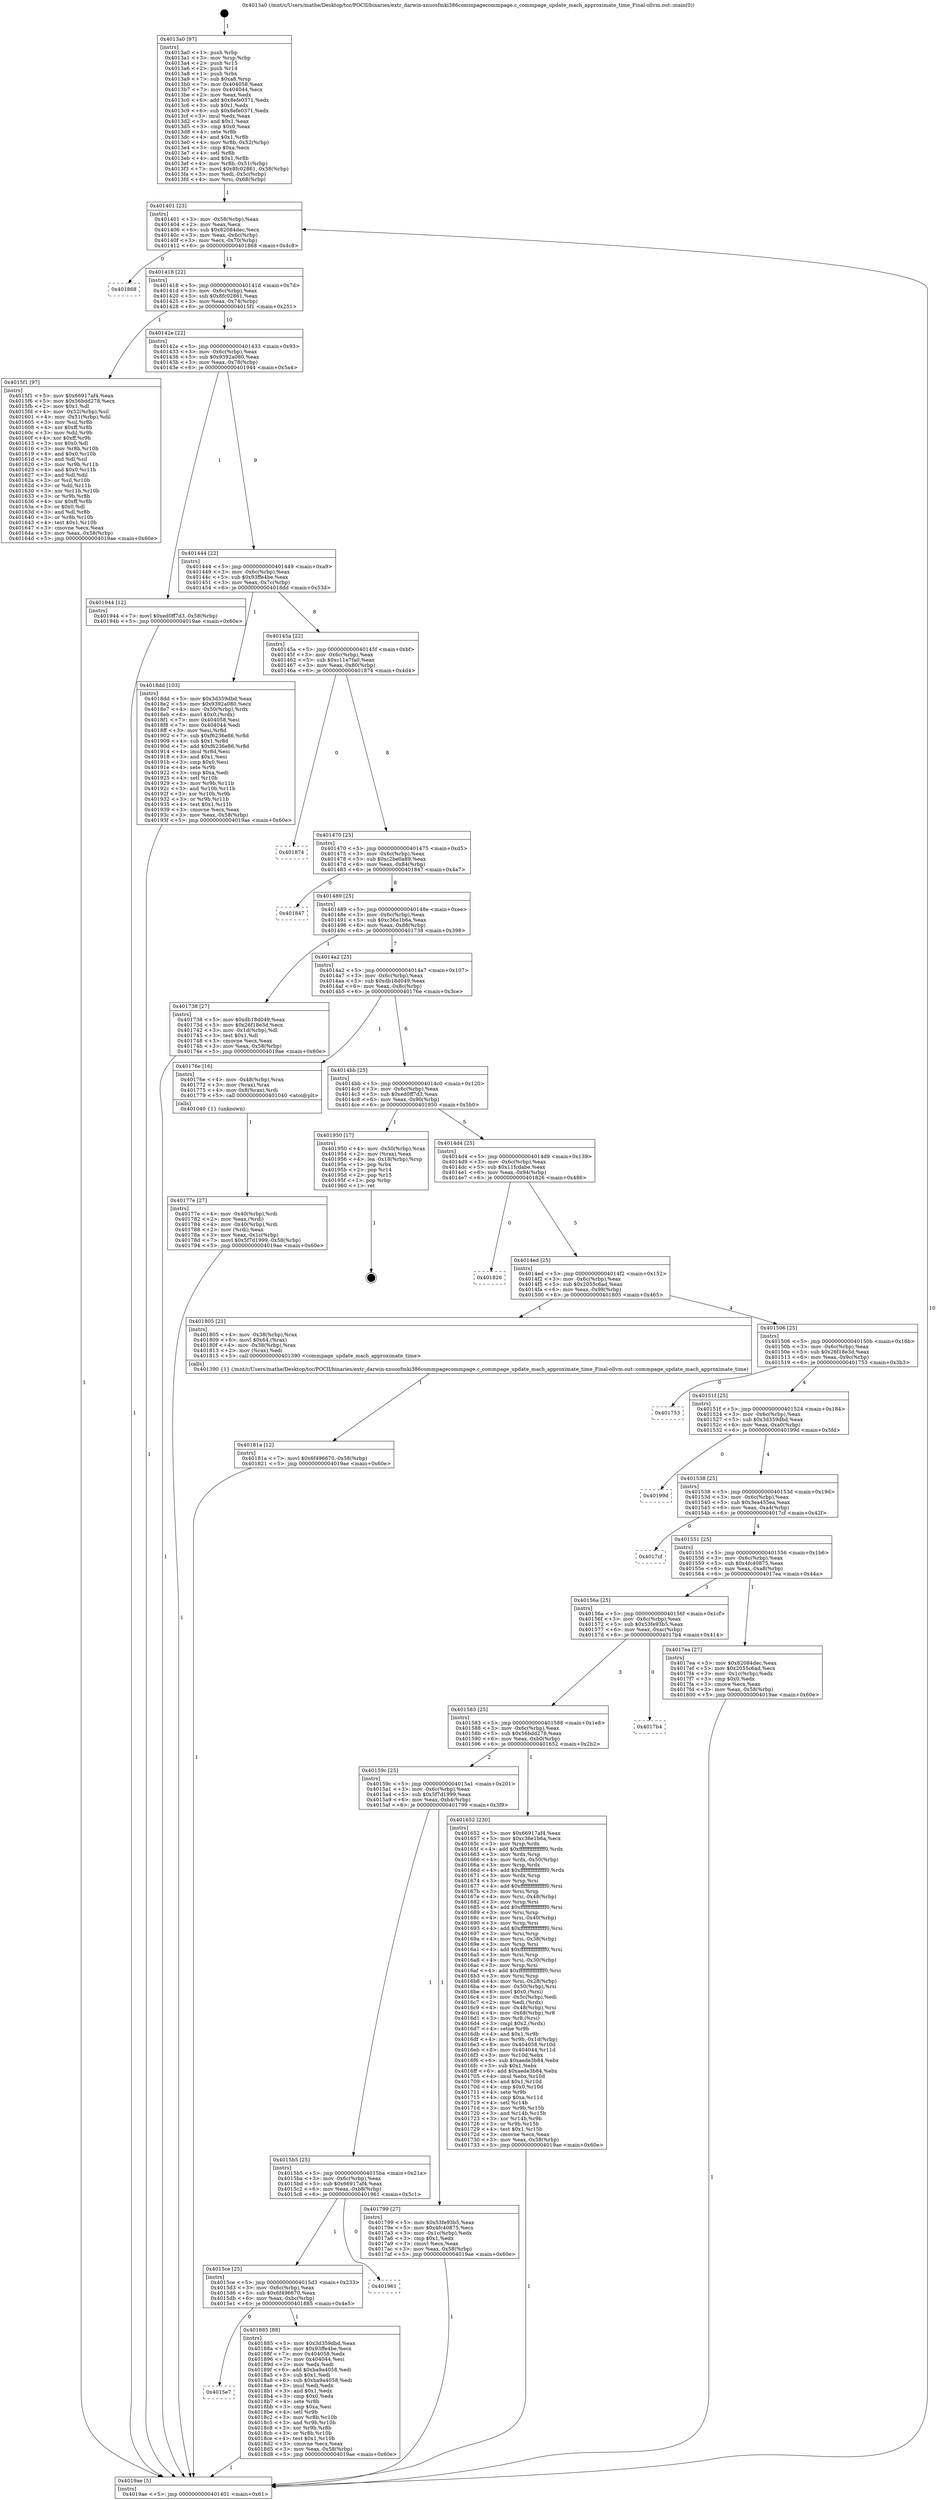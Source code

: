 digraph "0x4013a0" {
  label = "0x4013a0 (/mnt/c/Users/mathe/Desktop/tcc/POCII/binaries/extr_darwin-xnuosfmki386commpagecommpage.c_commpage_update_mach_approximate_time_Final-ollvm.out::main(0))"
  labelloc = "t"
  node[shape=record]

  Entry [label="",width=0.3,height=0.3,shape=circle,fillcolor=black,style=filled]
  "0x401401" [label="{
     0x401401 [23]\l
     | [instrs]\l
     &nbsp;&nbsp;0x401401 \<+3\>: mov -0x58(%rbp),%eax\l
     &nbsp;&nbsp;0x401404 \<+2\>: mov %eax,%ecx\l
     &nbsp;&nbsp;0x401406 \<+6\>: sub $0x82084dec,%ecx\l
     &nbsp;&nbsp;0x40140c \<+3\>: mov %eax,-0x6c(%rbp)\l
     &nbsp;&nbsp;0x40140f \<+3\>: mov %ecx,-0x70(%rbp)\l
     &nbsp;&nbsp;0x401412 \<+6\>: je 0000000000401868 \<main+0x4c8\>\l
  }"]
  "0x401868" [label="{
     0x401868\l
  }", style=dashed]
  "0x401418" [label="{
     0x401418 [22]\l
     | [instrs]\l
     &nbsp;&nbsp;0x401418 \<+5\>: jmp 000000000040141d \<main+0x7d\>\l
     &nbsp;&nbsp;0x40141d \<+3\>: mov -0x6c(%rbp),%eax\l
     &nbsp;&nbsp;0x401420 \<+5\>: sub $0x8fc02861,%eax\l
     &nbsp;&nbsp;0x401425 \<+3\>: mov %eax,-0x74(%rbp)\l
     &nbsp;&nbsp;0x401428 \<+6\>: je 00000000004015f1 \<main+0x251\>\l
  }"]
  Exit [label="",width=0.3,height=0.3,shape=circle,fillcolor=black,style=filled,peripheries=2]
  "0x4015f1" [label="{
     0x4015f1 [97]\l
     | [instrs]\l
     &nbsp;&nbsp;0x4015f1 \<+5\>: mov $0x66917af4,%eax\l
     &nbsp;&nbsp;0x4015f6 \<+5\>: mov $0x56bdd278,%ecx\l
     &nbsp;&nbsp;0x4015fb \<+2\>: mov $0x1,%dl\l
     &nbsp;&nbsp;0x4015fd \<+4\>: mov -0x52(%rbp),%sil\l
     &nbsp;&nbsp;0x401601 \<+4\>: mov -0x51(%rbp),%dil\l
     &nbsp;&nbsp;0x401605 \<+3\>: mov %sil,%r8b\l
     &nbsp;&nbsp;0x401608 \<+4\>: xor $0xff,%r8b\l
     &nbsp;&nbsp;0x40160c \<+3\>: mov %dil,%r9b\l
     &nbsp;&nbsp;0x40160f \<+4\>: xor $0xff,%r9b\l
     &nbsp;&nbsp;0x401613 \<+3\>: xor $0x0,%dl\l
     &nbsp;&nbsp;0x401616 \<+3\>: mov %r8b,%r10b\l
     &nbsp;&nbsp;0x401619 \<+4\>: and $0x0,%r10b\l
     &nbsp;&nbsp;0x40161d \<+3\>: and %dl,%sil\l
     &nbsp;&nbsp;0x401620 \<+3\>: mov %r9b,%r11b\l
     &nbsp;&nbsp;0x401623 \<+4\>: and $0x0,%r11b\l
     &nbsp;&nbsp;0x401627 \<+3\>: and %dl,%dil\l
     &nbsp;&nbsp;0x40162a \<+3\>: or %sil,%r10b\l
     &nbsp;&nbsp;0x40162d \<+3\>: or %dil,%r11b\l
     &nbsp;&nbsp;0x401630 \<+3\>: xor %r11b,%r10b\l
     &nbsp;&nbsp;0x401633 \<+3\>: or %r9b,%r8b\l
     &nbsp;&nbsp;0x401636 \<+4\>: xor $0xff,%r8b\l
     &nbsp;&nbsp;0x40163a \<+3\>: or $0x0,%dl\l
     &nbsp;&nbsp;0x40163d \<+3\>: and %dl,%r8b\l
     &nbsp;&nbsp;0x401640 \<+3\>: or %r8b,%r10b\l
     &nbsp;&nbsp;0x401643 \<+4\>: test $0x1,%r10b\l
     &nbsp;&nbsp;0x401647 \<+3\>: cmovne %ecx,%eax\l
     &nbsp;&nbsp;0x40164a \<+3\>: mov %eax,-0x58(%rbp)\l
     &nbsp;&nbsp;0x40164d \<+5\>: jmp 00000000004019ae \<main+0x60e\>\l
  }"]
  "0x40142e" [label="{
     0x40142e [22]\l
     | [instrs]\l
     &nbsp;&nbsp;0x40142e \<+5\>: jmp 0000000000401433 \<main+0x93\>\l
     &nbsp;&nbsp;0x401433 \<+3\>: mov -0x6c(%rbp),%eax\l
     &nbsp;&nbsp;0x401436 \<+5\>: sub $0x9392a080,%eax\l
     &nbsp;&nbsp;0x40143b \<+3\>: mov %eax,-0x78(%rbp)\l
     &nbsp;&nbsp;0x40143e \<+6\>: je 0000000000401944 \<main+0x5a4\>\l
  }"]
  "0x4019ae" [label="{
     0x4019ae [5]\l
     | [instrs]\l
     &nbsp;&nbsp;0x4019ae \<+5\>: jmp 0000000000401401 \<main+0x61\>\l
  }"]
  "0x4013a0" [label="{
     0x4013a0 [97]\l
     | [instrs]\l
     &nbsp;&nbsp;0x4013a0 \<+1\>: push %rbp\l
     &nbsp;&nbsp;0x4013a1 \<+3\>: mov %rsp,%rbp\l
     &nbsp;&nbsp;0x4013a4 \<+2\>: push %r15\l
     &nbsp;&nbsp;0x4013a6 \<+2\>: push %r14\l
     &nbsp;&nbsp;0x4013a8 \<+1\>: push %rbx\l
     &nbsp;&nbsp;0x4013a9 \<+7\>: sub $0xa8,%rsp\l
     &nbsp;&nbsp;0x4013b0 \<+7\>: mov 0x404058,%eax\l
     &nbsp;&nbsp;0x4013b7 \<+7\>: mov 0x404044,%ecx\l
     &nbsp;&nbsp;0x4013be \<+2\>: mov %eax,%edx\l
     &nbsp;&nbsp;0x4013c0 \<+6\>: add $0x8efe0371,%edx\l
     &nbsp;&nbsp;0x4013c6 \<+3\>: sub $0x1,%edx\l
     &nbsp;&nbsp;0x4013c9 \<+6\>: sub $0x8efe0371,%edx\l
     &nbsp;&nbsp;0x4013cf \<+3\>: imul %edx,%eax\l
     &nbsp;&nbsp;0x4013d2 \<+3\>: and $0x1,%eax\l
     &nbsp;&nbsp;0x4013d5 \<+3\>: cmp $0x0,%eax\l
     &nbsp;&nbsp;0x4013d8 \<+4\>: sete %r8b\l
     &nbsp;&nbsp;0x4013dc \<+4\>: and $0x1,%r8b\l
     &nbsp;&nbsp;0x4013e0 \<+4\>: mov %r8b,-0x52(%rbp)\l
     &nbsp;&nbsp;0x4013e4 \<+3\>: cmp $0xa,%ecx\l
     &nbsp;&nbsp;0x4013e7 \<+4\>: setl %r8b\l
     &nbsp;&nbsp;0x4013eb \<+4\>: and $0x1,%r8b\l
     &nbsp;&nbsp;0x4013ef \<+4\>: mov %r8b,-0x51(%rbp)\l
     &nbsp;&nbsp;0x4013f3 \<+7\>: movl $0x8fc02861,-0x58(%rbp)\l
     &nbsp;&nbsp;0x4013fa \<+3\>: mov %edi,-0x5c(%rbp)\l
     &nbsp;&nbsp;0x4013fd \<+4\>: mov %rsi,-0x68(%rbp)\l
  }"]
  "0x4015e7" [label="{
     0x4015e7\l
  }", style=dashed]
  "0x401944" [label="{
     0x401944 [12]\l
     | [instrs]\l
     &nbsp;&nbsp;0x401944 \<+7\>: movl $0xed0ff7d3,-0x58(%rbp)\l
     &nbsp;&nbsp;0x40194b \<+5\>: jmp 00000000004019ae \<main+0x60e\>\l
  }"]
  "0x401444" [label="{
     0x401444 [22]\l
     | [instrs]\l
     &nbsp;&nbsp;0x401444 \<+5\>: jmp 0000000000401449 \<main+0xa9\>\l
     &nbsp;&nbsp;0x401449 \<+3\>: mov -0x6c(%rbp),%eax\l
     &nbsp;&nbsp;0x40144c \<+5\>: sub $0x93ffe4be,%eax\l
     &nbsp;&nbsp;0x401451 \<+3\>: mov %eax,-0x7c(%rbp)\l
     &nbsp;&nbsp;0x401454 \<+6\>: je 00000000004018dd \<main+0x53d\>\l
  }"]
  "0x401885" [label="{
     0x401885 [88]\l
     | [instrs]\l
     &nbsp;&nbsp;0x401885 \<+5\>: mov $0x3d359dbd,%eax\l
     &nbsp;&nbsp;0x40188a \<+5\>: mov $0x93ffe4be,%ecx\l
     &nbsp;&nbsp;0x40188f \<+7\>: mov 0x404058,%edx\l
     &nbsp;&nbsp;0x401896 \<+7\>: mov 0x404044,%esi\l
     &nbsp;&nbsp;0x40189d \<+2\>: mov %edx,%edi\l
     &nbsp;&nbsp;0x40189f \<+6\>: add $0xba9a4058,%edi\l
     &nbsp;&nbsp;0x4018a5 \<+3\>: sub $0x1,%edi\l
     &nbsp;&nbsp;0x4018a8 \<+6\>: sub $0xba9a4058,%edi\l
     &nbsp;&nbsp;0x4018ae \<+3\>: imul %edi,%edx\l
     &nbsp;&nbsp;0x4018b1 \<+3\>: and $0x1,%edx\l
     &nbsp;&nbsp;0x4018b4 \<+3\>: cmp $0x0,%edx\l
     &nbsp;&nbsp;0x4018b7 \<+4\>: sete %r8b\l
     &nbsp;&nbsp;0x4018bb \<+3\>: cmp $0xa,%esi\l
     &nbsp;&nbsp;0x4018be \<+4\>: setl %r9b\l
     &nbsp;&nbsp;0x4018c2 \<+3\>: mov %r8b,%r10b\l
     &nbsp;&nbsp;0x4018c5 \<+3\>: and %r9b,%r10b\l
     &nbsp;&nbsp;0x4018c8 \<+3\>: xor %r9b,%r8b\l
     &nbsp;&nbsp;0x4018cb \<+3\>: or %r8b,%r10b\l
     &nbsp;&nbsp;0x4018ce \<+4\>: test $0x1,%r10b\l
     &nbsp;&nbsp;0x4018d2 \<+3\>: cmovne %ecx,%eax\l
     &nbsp;&nbsp;0x4018d5 \<+3\>: mov %eax,-0x58(%rbp)\l
     &nbsp;&nbsp;0x4018d8 \<+5\>: jmp 00000000004019ae \<main+0x60e\>\l
  }"]
  "0x4018dd" [label="{
     0x4018dd [103]\l
     | [instrs]\l
     &nbsp;&nbsp;0x4018dd \<+5\>: mov $0x3d359dbd,%eax\l
     &nbsp;&nbsp;0x4018e2 \<+5\>: mov $0x9392a080,%ecx\l
     &nbsp;&nbsp;0x4018e7 \<+4\>: mov -0x50(%rbp),%rdx\l
     &nbsp;&nbsp;0x4018eb \<+6\>: movl $0x0,(%rdx)\l
     &nbsp;&nbsp;0x4018f1 \<+7\>: mov 0x404058,%esi\l
     &nbsp;&nbsp;0x4018f8 \<+7\>: mov 0x404044,%edi\l
     &nbsp;&nbsp;0x4018ff \<+3\>: mov %esi,%r8d\l
     &nbsp;&nbsp;0x401902 \<+7\>: sub $0xf6236e86,%r8d\l
     &nbsp;&nbsp;0x401909 \<+4\>: sub $0x1,%r8d\l
     &nbsp;&nbsp;0x40190d \<+7\>: add $0xf6236e86,%r8d\l
     &nbsp;&nbsp;0x401914 \<+4\>: imul %r8d,%esi\l
     &nbsp;&nbsp;0x401918 \<+3\>: and $0x1,%esi\l
     &nbsp;&nbsp;0x40191b \<+3\>: cmp $0x0,%esi\l
     &nbsp;&nbsp;0x40191e \<+4\>: sete %r9b\l
     &nbsp;&nbsp;0x401922 \<+3\>: cmp $0xa,%edi\l
     &nbsp;&nbsp;0x401925 \<+4\>: setl %r10b\l
     &nbsp;&nbsp;0x401929 \<+3\>: mov %r9b,%r11b\l
     &nbsp;&nbsp;0x40192c \<+3\>: and %r10b,%r11b\l
     &nbsp;&nbsp;0x40192f \<+3\>: xor %r10b,%r9b\l
     &nbsp;&nbsp;0x401932 \<+3\>: or %r9b,%r11b\l
     &nbsp;&nbsp;0x401935 \<+4\>: test $0x1,%r11b\l
     &nbsp;&nbsp;0x401939 \<+3\>: cmovne %ecx,%eax\l
     &nbsp;&nbsp;0x40193c \<+3\>: mov %eax,-0x58(%rbp)\l
     &nbsp;&nbsp;0x40193f \<+5\>: jmp 00000000004019ae \<main+0x60e\>\l
  }"]
  "0x40145a" [label="{
     0x40145a [22]\l
     | [instrs]\l
     &nbsp;&nbsp;0x40145a \<+5\>: jmp 000000000040145f \<main+0xbf\>\l
     &nbsp;&nbsp;0x40145f \<+3\>: mov -0x6c(%rbp),%eax\l
     &nbsp;&nbsp;0x401462 \<+5\>: sub $0xc11e7fa0,%eax\l
     &nbsp;&nbsp;0x401467 \<+3\>: mov %eax,-0x80(%rbp)\l
     &nbsp;&nbsp;0x40146a \<+6\>: je 0000000000401874 \<main+0x4d4\>\l
  }"]
  "0x4015ce" [label="{
     0x4015ce [25]\l
     | [instrs]\l
     &nbsp;&nbsp;0x4015ce \<+5\>: jmp 00000000004015d3 \<main+0x233\>\l
     &nbsp;&nbsp;0x4015d3 \<+3\>: mov -0x6c(%rbp),%eax\l
     &nbsp;&nbsp;0x4015d6 \<+5\>: sub $0x6f496670,%eax\l
     &nbsp;&nbsp;0x4015db \<+6\>: mov %eax,-0xbc(%rbp)\l
     &nbsp;&nbsp;0x4015e1 \<+6\>: je 0000000000401885 \<main+0x4e5\>\l
  }"]
  "0x401874" [label="{
     0x401874\l
  }", style=dashed]
  "0x401470" [label="{
     0x401470 [25]\l
     | [instrs]\l
     &nbsp;&nbsp;0x401470 \<+5\>: jmp 0000000000401475 \<main+0xd5\>\l
     &nbsp;&nbsp;0x401475 \<+3\>: mov -0x6c(%rbp),%eax\l
     &nbsp;&nbsp;0x401478 \<+5\>: sub $0xc2be0a89,%eax\l
     &nbsp;&nbsp;0x40147d \<+6\>: mov %eax,-0x84(%rbp)\l
     &nbsp;&nbsp;0x401483 \<+6\>: je 0000000000401847 \<main+0x4a7\>\l
  }"]
  "0x401961" [label="{
     0x401961\l
  }", style=dashed]
  "0x401847" [label="{
     0x401847\l
  }", style=dashed]
  "0x401489" [label="{
     0x401489 [25]\l
     | [instrs]\l
     &nbsp;&nbsp;0x401489 \<+5\>: jmp 000000000040148e \<main+0xee\>\l
     &nbsp;&nbsp;0x40148e \<+3\>: mov -0x6c(%rbp),%eax\l
     &nbsp;&nbsp;0x401491 \<+5\>: sub $0xc36e1b6a,%eax\l
     &nbsp;&nbsp;0x401496 \<+6\>: mov %eax,-0x88(%rbp)\l
     &nbsp;&nbsp;0x40149c \<+6\>: je 0000000000401738 \<main+0x398\>\l
  }"]
  "0x40181a" [label="{
     0x40181a [12]\l
     | [instrs]\l
     &nbsp;&nbsp;0x40181a \<+7\>: movl $0x6f496670,-0x58(%rbp)\l
     &nbsp;&nbsp;0x401821 \<+5\>: jmp 00000000004019ae \<main+0x60e\>\l
  }"]
  "0x401738" [label="{
     0x401738 [27]\l
     | [instrs]\l
     &nbsp;&nbsp;0x401738 \<+5\>: mov $0xdb18d049,%eax\l
     &nbsp;&nbsp;0x40173d \<+5\>: mov $0x26f18e3d,%ecx\l
     &nbsp;&nbsp;0x401742 \<+3\>: mov -0x1d(%rbp),%dl\l
     &nbsp;&nbsp;0x401745 \<+3\>: test $0x1,%dl\l
     &nbsp;&nbsp;0x401748 \<+3\>: cmovne %ecx,%eax\l
     &nbsp;&nbsp;0x40174b \<+3\>: mov %eax,-0x58(%rbp)\l
     &nbsp;&nbsp;0x40174e \<+5\>: jmp 00000000004019ae \<main+0x60e\>\l
  }"]
  "0x4014a2" [label="{
     0x4014a2 [25]\l
     | [instrs]\l
     &nbsp;&nbsp;0x4014a2 \<+5\>: jmp 00000000004014a7 \<main+0x107\>\l
     &nbsp;&nbsp;0x4014a7 \<+3\>: mov -0x6c(%rbp),%eax\l
     &nbsp;&nbsp;0x4014aa \<+5\>: sub $0xdb18d049,%eax\l
     &nbsp;&nbsp;0x4014af \<+6\>: mov %eax,-0x8c(%rbp)\l
     &nbsp;&nbsp;0x4014b5 \<+6\>: je 000000000040176e \<main+0x3ce\>\l
  }"]
  "0x4015b5" [label="{
     0x4015b5 [25]\l
     | [instrs]\l
     &nbsp;&nbsp;0x4015b5 \<+5\>: jmp 00000000004015ba \<main+0x21a\>\l
     &nbsp;&nbsp;0x4015ba \<+3\>: mov -0x6c(%rbp),%eax\l
     &nbsp;&nbsp;0x4015bd \<+5\>: sub $0x66917af4,%eax\l
     &nbsp;&nbsp;0x4015c2 \<+6\>: mov %eax,-0xb8(%rbp)\l
     &nbsp;&nbsp;0x4015c8 \<+6\>: je 0000000000401961 \<main+0x5c1\>\l
  }"]
  "0x40176e" [label="{
     0x40176e [16]\l
     | [instrs]\l
     &nbsp;&nbsp;0x40176e \<+4\>: mov -0x48(%rbp),%rax\l
     &nbsp;&nbsp;0x401772 \<+3\>: mov (%rax),%rax\l
     &nbsp;&nbsp;0x401775 \<+4\>: mov 0x8(%rax),%rdi\l
     &nbsp;&nbsp;0x401779 \<+5\>: call 0000000000401040 \<atoi@plt\>\l
     | [calls]\l
     &nbsp;&nbsp;0x401040 \{1\} (unknown)\l
  }"]
  "0x4014bb" [label="{
     0x4014bb [25]\l
     | [instrs]\l
     &nbsp;&nbsp;0x4014bb \<+5\>: jmp 00000000004014c0 \<main+0x120\>\l
     &nbsp;&nbsp;0x4014c0 \<+3\>: mov -0x6c(%rbp),%eax\l
     &nbsp;&nbsp;0x4014c3 \<+5\>: sub $0xed0ff7d3,%eax\l
     &nbsp;&nbsp;0x4014c8 \<+6\>: mov %eax,-0x90(%rbp)\l
     &nbsp;&nbsp;0x4014ce \<+6\>: je 0000000000401950 \<main+0x5b0\>\l
  }"]
  "0x401799" [label="{
     0x401799 [27]\l
     | [instrs]\l
     &nbsp;&nbsp;0x401799 \<+5\>: mov $0x53fe93b5,%eax\l
     &nbsp;&nbsp;0x40179e \<+5\>: mov $0x4fc40875,%ecx\l
     &nbsp;&nbsp;0x4017a3 \<+3\>: mov -0x1c(%rbp),%edx\l
     &nbsp;&nbsp;0x4017a6 \<+3\>: cmp $0x1,%edx\l
     &nbsp;&nbsp;0x4017a9 \<+3\>: cmovl %ecx,%eax\l
     &nbsp;&nbsp;0x4017ac \<+3\>: mov %eax,-0x58(%rbp)\l
     &nbsp;&nbsp;0x4017af \<+5\>: jmp 00000000004019ae \<main+0x60e\>\l
  }"]
  "0x401950" [label="{
     0x401950 [17]\l
     | [instrs]\l
     &nbsp;&nbsp;0x401950 \<+4\>: mov -0x50(%rbp),%rax\l
     &nbsp;&nbsp;0x401954 \<+2\>: mov (%rax),%eax\l
     &nbsp;&nbsp;0x401956 \<+4\>: lea -0x18(%rbp),%rsp\l
     &nbsp;&nbsp;0x40195a \<+1\>: pop %rbx\l
     &nbsp;&nbsp;0x40195b \<+2\>: pop %r14\l
     &nbsp;&nbsp;0x40195d \<+2\>: pop %r15\l
     &nbsp;&nbsp;0x40195f \<+1\>: pop %rbp\l
     &nbsp;&nbsp;0x401960 \<+1\>: ret\l
  }"]
  "0x4014d4" [label="{
     0x4014d4 [25]\l
     | [instrs]\l
     &nbsp;&nbsp;0x4014d4 \<+5\>: jmp 00000000004014d9 \<main+0x139\>\l
     &nbsp;&nbsp;0x4014d9 \<+3\>: mov -0x6c(%rbp),%eax\l
     &nbsp;&nbsp;0x4014dc \<+5\>: sub $0x11fcdabe,%eax\l
     &nbsp;&nbsp;0x4014e1 \<+6\>: mov %eax,-0x94(%rbp)\l
     &nbsp;&nbsp;0x4014e7 \<+6\>: je 0000000000401826 \<main+0x486\>\l
  }"]
  "0x40177e" [label="{
     0x40177e [27]\l
     | [instrs]\l
     &nbsp;&nbsp;0x40177e \<+4\>: mov -0x40(%rbp),%rdi\l
     &nbsp;&nbsp;0x401782 \<+2\>: mov %eax,(%rdi)\l
     &nbsp;&nbsp;0x401784 \<+4\>: mov -0x40(%rbp),%rdi\l
     &nbsp;&nbsp;0x401788 \<+2\>: mov (%rdi),%eax\l
     &nbsp;&nbsp;0x40178a \<+3\>: mov %eax,-0x1c(%rbp)\l
     &nbsp;&nbsp;0x40178d \<+7\>: movl $0x5f7d1999,-0x58(%rbp)\l
     &nbsp;&nbsp;0x401794 \<+5\>: jmp 00000000004019ae \<main+0x60e\>\l
  }"]
  "0x401826" [label="{
     0x401826\l
  }", style=dashed]
  "0x4014ed" [label="{
     0x4014ed [25]\l
     | [instrs]\l
     &nbsp;&nbsp;0x4014ed \<+5\>: jmp 00000000004014f2 \<main+0x152\>\l
     &nbsp;&nbsp;0x4014f2 \<+3\>: mov -0x6c(%rbp),%eax\l
     &nbsp;&nbsp;0x4014f5 \<+5\>: sub $0x2055c6ad,%eax\l
     &nbsp;&nbsp;0x4014fa \<+6\>: mov %eax,-0x98(%rbp)\l
     &nbsp;&nbsp;0x401500 \<+6\>: je 0000000000401805 \<main+0x465\>\l
  }"]
  "0x40159c" [label="{
     0x40159c [25]\l
     | [instrs]\l
     &nbsp;&nbsp;0x40159c \<+5\>: jmp 00000000004015a1 \<main+0x201\>\l
     &nbsp;&nbsp;0x4015a1 \<+3\>: mov -0x6c(%rbp),%eax\l
     &nbsp;&nbsp;0x4015a4 \<+5\>: sub $0x5f7d1999,%eax\l
     &nbsp;&nbsp;0x4015a9 \<+6\>: mov %eax,-0xb4(%rbp)\l
     &nbsp;&nbsp;0x4015af \<+6\>: je 0000000000401799 \<main+0x3f9\>\l
  }"]
  "0x401805" [label="{
     0x401805 [21]\l
     | [instrs]\l
     &nbsp;&nbsp;0x401805 \<+4\>: mov -0x38(%rbp),%rax\l
     &nbsp;&nbsp;0x401809 \<+6\>: movl $0x64,(%rax)\l
     &nbsp;&nbsp;0x40180f \<+4\>: mov -0x38(%rbp),%rax\l
     &nbsp;&nbsp;0x401813 \<+2\>: mov (%rax),%edi\l
     &nbsp;&nbsp;0x401815 \<+5\>: call 0000000000401390 \<commpage_update_mach_approximate_time\>\l
     | [calls]\l
     &nbsp;&nbsp;0x401390 \{1\} (/mnt/c/Users/mathe/Desktop/tcc/POCII/binaries/extr_darwin-xnuosfmki386commpagecommpage.c_commpage_update_mach_approximate_time_Final-ollvm.out::commpage_update_mach_approximate_time)\l
  }"]
  "0x401506" [label="{
     0x401506 [25]\l
     | [instrs]\l
     &nbsp;&nbsp;0x401506 \<+5\>: jmp 000000000040150b \<main+0x16b\>\l
     &nbsp;&nbsp;0x40150b \<+3\>: mov -0x6c(%rbp),%eax\l
     &nbsp;&nbsp;0x40150e \<+5\>: sub $0x26f18e3d,%eax\l
     &nbsp;&nbsp;0x401513 \<+6\>: mov %eax,-0x9c(%rbp)\l
     &nbsp;&nbsp;0x401519 \<+6\>: je 0000000000401753 \<main+0x3b3\>\l
  }"]
  "0x401652" [label="{
     0x401652 [230]\l
     | [instrs]\l
     &nbsp;&nbsp;0x401652 \<+5\>: mov $0x66917af4,%eax\l
     &nbsp;&nbsp;0x401657 \<+5\>: mov $0xc36e1b6a,%ecx\l
     &nbsp;&nbsp;0x40165c \<+3\>: mov %rsp,%rdx\l
     &nbsp;&nbsp;0x40165f \<+4\>: add $0xfffffffffffffff0,%rdx\l
     &nbsp;&nbsp;0x401663 \<+3\>: mov %rdx,%rsp\l
     &nbsp;&nbsp;0x401666 \<+4\>: mov %rdx,-0x50(%rbp)\l
     &nbsp;&nbsp;0x40166a \<+3\>: mov %rsp,%rdx\l
     &nbsp;&nbsp;0x40166d \<+4\>: add $0xfffffffffffffff0,%rdx\l
     &nbsp;&nbsp;0x401671 \<+3\>: mov %rdx,%rsp\l
     &nbsp;&nbsp;0x401674 \<+3\>: mov %rsp,%rsi\l
     &nbsp;&nbsp;0x401677 \<+4\>: add $0xfffffffffffffff0,%rsi\l
     &nbsp;&nbsp;0x40167b \<+3\>: mov %rsi,%rsp\l
     &nbsp;&nbsp;0x40167e \<+4\>: mov %rsi,-0x48(%rbp)\l
     &nbsp;&nbsp;0x401682 \<+3\>: mov %rsp,%rsi\l
     &nbsp;&nbsp;0x401685 \<+4\>: add $0xfffffffffffffff0,%rsi\l
     &nbsp;&nbsp;0x401689 \<+3\>: mov %rsi,%rsp\l
     &nbsp;&nbsp;0x40168c \<+4\>: mov %rsi,-0x40(%rbp)\l
     &nbsp;&nbsp;0x401690 \<+3\>: mov %rsp,%rsi\l
     &nbsp;&nbsp;0x401693 \<+4\>: add $0xfffffffffffffff0,%rsi\l
     &nbsp;&nbsp;0x401697 \<+3\>: mov %rsi,%rsp\l
     &nbsp;&nbsp;0x40169a \<+4\>: mov %rsi,-0x38(%rbp)\l
     &nbsp;&nbsp;0x40169e \<+3\>: mov %rsp,%rsi\l
     &nbsp;&nbsp;0x4016a1 \<+4\>: add $0xfffffffffffffff0,%rsi\l
     &nbsp;&nbsp;0x4016a5 \<+3\>: mov %rsi,%rsp\l
     &nbsp;&nbsp;0x4016a8 \<+4\>: mov %rsi,-0x30(%rbp)\l
     &nbsp;&nbsp;0x4016ac \<+3\>: mov %rsp,%rsi\l
     &nbsp;&nbsp;0x4016af \<+4\>: add $0xfffffffffffffff0,%rsi\l
     &nbsp;&nbsp;0x4016b3 \<+3\>: mov %rsi,%rsp\l
     &nbsp;&nbsp;0x4016b6 \<+4\>: mov %rsi,-0x28(%rbp)\l
     &nbsp;&nbsp;0x4016ba \<+4\>: mov -0x50(%rbp),%rsi\l
     &nbsp;&nbsp;0x4016be \<+6\>: movl $0x0,(%rsi)\l
     &nbsp;&nbsp;0x4016c4 \<+3\>: mov -0x5c(%rbp),%edi\l
     &nbsp;&nbsp;0x4016c7 \<+2\>: mov %edi,(%rdx)\l
     &nbsp;&nbsp;0x4016c9 \<+4\>: mov -0x48(%rbp),%rsi\l
     &nbsp;&nbsp;0x4016cd \<+4\>: mov -0x68(%rbp),%r8\l
     &nbsp;&nbsp;0x4016d1 \<+3\>: mov %r8,(%rsi)\l
     &nbsp;&nbsp;0x4016d4 \<+3\>: cmpl $0x2,(%rdx)\l
     &nbsp;&nbsp;0x4016d7 \<+4\>: setne %r9b\l
     &nbsp;&nbsp;0x4016db \<+4\>: and $0x1,%r9b\l
     &nbsp;&nbsp;0x4016df \<+4\>: mov %r9b,-0x1d(%rbp)\l
     &nbsp;&nbsp;0x4016e3 \<+8\>: mov 0x404058,%r10d\l
     &nbsp;&nbsp;0x4016eb \<+8\>: mov 0x404044,%r11d\l
     &nbsp;&nbsp;0x4016f3 \<+3\>: mov %r10d,%ebx\l
     &nbsp;&nbsp;0x4016f6 \<+6\>: sub $0xaede3b84,%ebx\l
     &nbsp;&nbsp;0x4016fc \<+3\>: sub $0x1,%ebx\l
     &nbsp;&nbsp;0x4016ff \<+6\>: add $0xaede3b84,%ebx\l
     &nbsp;&nbsp;0x401705 \<+4\>: imul %ebx,%r10d\l
     &nbsp;&nbsp;0x401709 \<+4\>: and $0x1,%r10d\l
     &nbsp;&nbsp;0x40170d \<+4\>: cmp $0x0,%r10d\l
     &nbsp;&nbsp;0x401711 \<+4\>: sete %r9b\l
     &nbsp;&nbsp;0x401715 \<+4\>: cmp $0xa,%r11d\l
     &nbsp;&nbsp;0x401719 \<+4\>: setl %r14b\l
     &nbsp;&nbsp;0x40171d \<+3\>: mov %r9b,%r15b\l
     &nbsp;&nbsp;0x401720 \<+3\>: and %r14b,%r15b\l
     &nbsp;&nbsp;0x401723 \<+3\>: xor %r14b,%r9b\l
     &nbsp;&nbsp;0x401726 \<+3\>: or %r9b,%r15b\l
     &nbsp;&nbsp;0x401729 \<+4\>: test $0x1,%r15b\l
     &nbsp;&nbsp;0x40172d \<+3\>: cmovne %ecx,%eax\l
     &nbsp;&nbsp;0x401730 \<+3\>: mov %eax,-0x58(%rbp)\l
     &nbsp;&nbsp;0x401733 \<+5\>: jmp 00000000004019ae \<main+0x60e\>\l
  }"]
  "0x401753" [label="{
     0x401753\l
  }", style=dashed]
  "0x40151f" [label="{
     0x40151f [25]\l
     | [instrs]\l
     &nbsp;&nbsp;0x40151f \<+5\>: jmp 0000000000401524 \<main+0x184\>\l
     &nbsp;&nbsp;0x401524 \<+3\>: mov -0x6c(%rbp),%eax\l
     &nbsp;&nbsp;0x401527 \<+5\>: sub $0x3d359dbd,%eax\l
     &nbsp;&nbsp;0x40152c \<+6\>: mov %eax,-0xa0(%rbp)\l
     &nbsp;&nbsp;0x401532 \<+6\>: je 000000000040199d \<main+0x5fd\>\l
  }"]
  "0x401583" [label="{
     0x401583 [25]\l
     | [instrs]\l
     &nbsp;&nbsp;0x401583 \<+5\>: jmp 0000000000401588 \<main+0x1e8\>\l
     &nbsp;&nbsp;0x401588 \<+3\>: mov -0x6c(%rbp),%eax\l
     &nbsp;&nbsp;0x40158b \<+5\>: sub $0x56bdd278,%eax\l
     &nbsp;&nbsp;0x401590 \<+6\>: mov %eax,-0xb0(%rbp)\l
     &nbsp;&nbsp;0x401596 \<+6\>: je 0000000000401652 \<main+0x2b2\>\l
  }"]
  "0x40199d" [label="{
     0x40199d\l
  }", style=dashed]
  "0x401538" [label="{
     0x401538 [25]\l
     | [instrs]\l
     &nbsp;&nbsp;0x401538 \<+5\>: jmp 000000000040153d \<main+0x19d\>\l
     &nbsp;&nbsp;0x40153d \<+3\>: mov -0x6c(%rbp),%eax\l
     &nbsp;&nbsp;0x401540 \<+5\>: sub $0x3ea455ea,%eax\l
     &nbsp;&nbsp;0x401545 \<+6\>: mov %eax,-0xa4(%rbp)\l
     &nbsp;&nbsp;0x40154b \<+6\>: je 00000000004017cf \<main+0x42f\>\l
  }"]
  "0x4017b4" [label="{
     0x4017b4\l
  }", style=dashed]
  "0x4017cf" [label="{
     0x4017cf\l
  }", style=dashed]
  "0x401551" [label="{
     0x401551 [25]\l
     | [instrs]\l
     &nbsp;&nbsp;0x401551 \<+5\>: jmp 0000000000401556 \<main+0x1b6\>\l
     &nbsp;&nbsp;0x401556 \<+3\>: mov -0x6c(%rbp),%eax\l
     &nbsp;&nbsp;0x401559 \<+5\>: sub $0x4fc40875,%eax\l
     &nbsp;&nbsp;0x40155e \<+6\>: mov %eax,-0xa8(%rbp)\l
     &nbsp;&nbsp;0x401564 \<+6\>: je 00000000004017ea \<main+0x44a\>\l
  }"]
  "0x40156a" [label="{
     0x40156a [25]\l
     | [instrs]\l
     &nbsp;&nbsp;0x40156a \<+5\>: jmp 000000000040156f \<main+0x1cf\>\l
     &nbsp;&nbsp;0x40156f \<+3\>: mov -0x6c(%rbp),%eax\l
     &nbsp;&nbsp;0x401572 \<+5\>: sub $0x53fe93b5,%eax\l
     &nbsp;&nbsp;0x401577 \<+6\>: mov %eax,-0xac(%rbp)\l
     &nbsp;&nbsp;0x40157d \<+6\>: je 00000000004017b4 \<main+0x414\>\l
  }"]
  "0x4017ea" [label="{
     0x4017ea [27]\l
     | [instrs]\l
     &nbsp;&nbsp;0x4017ea \<+5\>: mov $0x82084dec,%eax\l
     &nbsp;&nbsp;0x4017ef \<+5\>: mov $0x2055c6ad,%ecx\l
     &nbsp;&nbsp;0x4017f4 \<+3\>: mov -0x1c(%rbp),%edx\l
     &nbsp;&nbsp;0x4017f7 \<+3\>: cmp $0x0,%edx\l
     &nbsp;&nbsp;0x4017fa \<+3\>: cmove %ecx,%eax\l
     &nbsp;&nbsp;0x4017fd \<+3\>: mov %eax,-0x58(%rbp)\l
     &nbsp;&nbsp;0x401800 \<+5\>: jmp 00000000004019ae \<main+0x60e\>\l
  }"]
  Entry -> "0x4013a0" [label=" 1"]
  "0x401401" -> "0x401868" [label=" 0"]
  "0x401401" -> "0x401418" [label=" 11"]
  "0x401950" -> Exit [label=" 1"]
  "0x401418" -> "0x4015f1" [label=" 1"]
  "0x401418" -> "0x40142e" [label=" 10"]
  "0x4015f1" -> "0x4019ae" [label=" 1"]
  "0x4013a0" -> "0x401401" [label=" 1"]
  "0x4019ae" -> "0x401401" [label=" 10"]
  "0x401944" -> "0x4019ae" [label=" 1"]
  "0x40142e" -> "0x401944" [label=" 1"]
  "0x40142e" -> "0x401444" [label=" 9"]
  "0x4018dd" -> "0x4019ae" [label=" 1"]
  "0x401444" -> "0x4018dd" [label=" 1"]
  "0x401444" -> "0x40145a" [label=" 8"]
  "0x401885" -> "0x4019ae" [label=" 1"]
  "0x40145a" -> "0x401874" [label=" 0"]
  "0x40145a" -> "0x401470" [label=" 8"]
  "0x4015ce" -> "0x401885" [label=" 1"]
  "0x401470" -> "0x401847" [label=" 0"]
  "0x401470" -> "0x401489" [label=" 8"]
  "0x4015ce" -> "0x4015e7" [label=" 0"]
  "0x401489" -> "0x401738" [label=" 1"]
  "0x401489" -> "0x4014a2" [label=" 7"]
  "0x4015b5" -> "0x401961" [label=" 0"]
  "0x4014a2" -> "0x40176e" [label=" 1"]
  "0x4014a2" -> "0x4014bb" [label=" 6"]
  "0x4015b5" -> "0x4015ce" [label=" 1"]
  "0x4014bb" -> "0x401950" [label=" 1"]
  "0x4014bb" -> "0x4014d4" [label=" 5"]
  "0x40181a" -> "0x4019ae" [label=" 1"]
  "0x4014d4" -> "0x401826" [label=" 0"]
  "0x4014d4" -> "0x4014ed" [label=" 5"]
  "0x4017ea" -> "0x4019ae" [label=" 1"]
  "0x4014ed" -> "0x401805" [label=" 1"]
  "0x4014ed" -> "0x401506" [label=" 4"]
  "0x401799" -> "0x4019ae" [label=" 1"]
  "0x401506" -> "0x401753" [label=" 0"]
  "0x401506" -> "0x40151f" [label=" 4"]
  "0x40159c" -> "0x4015b5" [label=" 1"]
  "0x40151f" -> "0x40199d" [label=" 0"]
  "0x40151f" -> "0x401538" [label=" 4"]
  "0x401805" -> "0x40181a" [label=" 1"]
  "0x401538" -> "0x4017cf" [label=" 0"]
  "0x401538" -> "0x401551" [label=" 4"]
  "0x40177e" -> "0x4019ae" [label=" 1"]
  "0x401551" -> "0x4017ea" [label=" 1"]
  "0x401551" -> "0x40156a" [label=" 3"]
  "0x40176e" -> "0x40177e" [label=" 1"]
  "0x40156a" -> "0x4017b4" [label=" 0"]
  "0x40156a" -> "0x401583" [label=" 3"]
  "0x40159c" -> "0x401799" [label=" 1"]
  "0x401583" -> "0x401652" [label=" 1"]
  "0x401583" -> "0x40159c" [label=" 2"]
  "0x401652" -> "0x4019ae" [label=" 1"]
  "0x401738" -> "0x4019ae" [label=" 1"]
}
